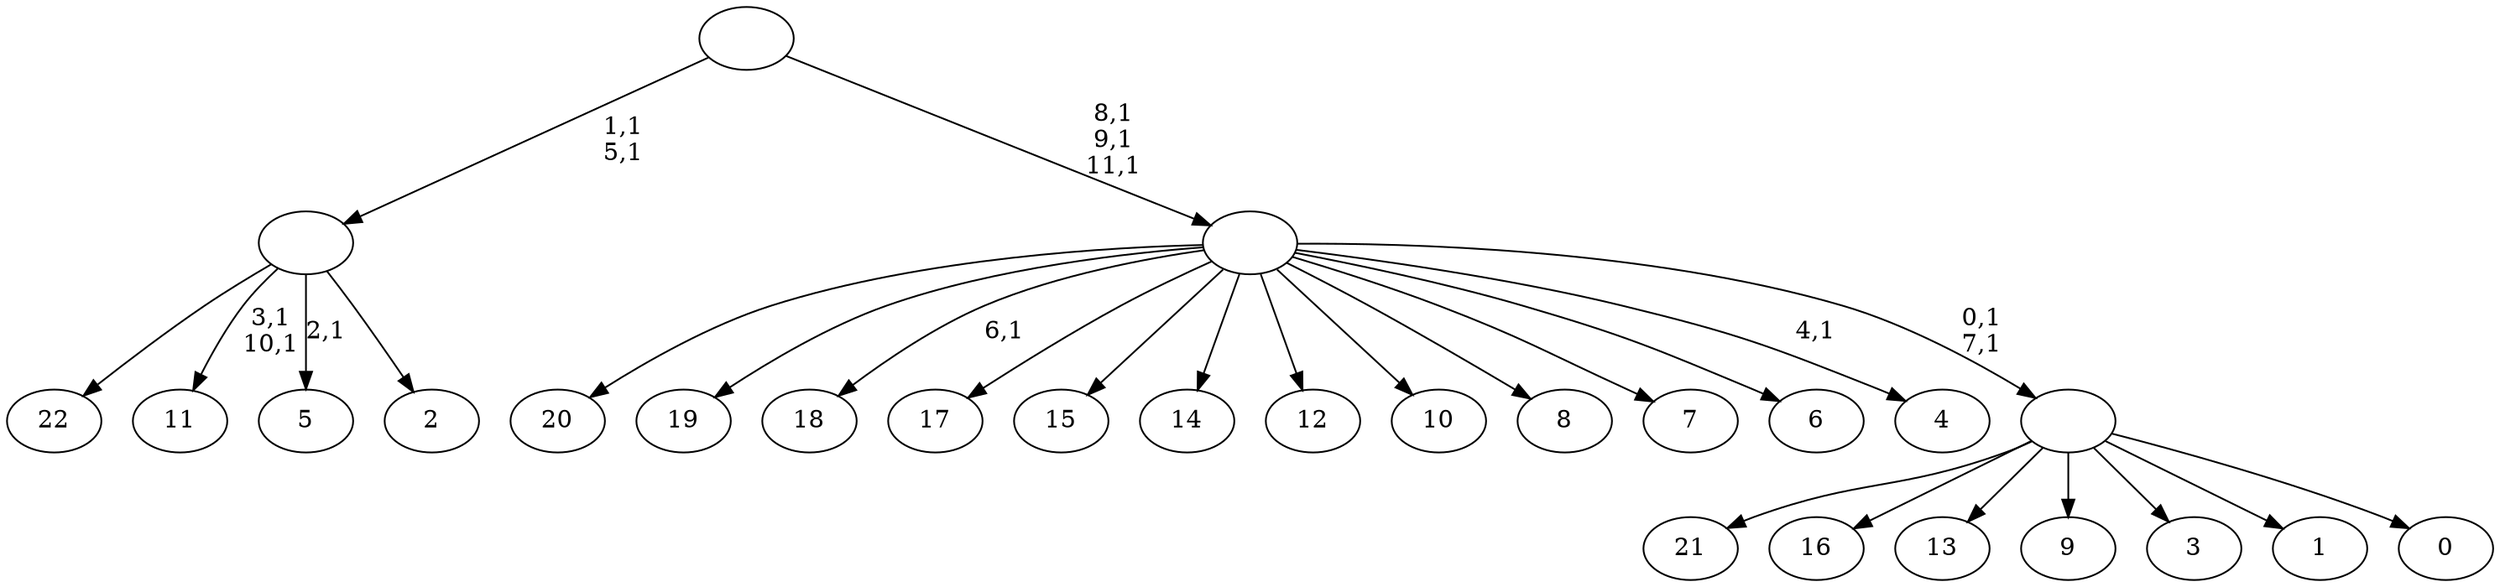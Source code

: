 digraph T {
	35 [label="22"]
	34 [label="21"]
	33 [label="20"]
	32 [label="19"]
	31 [label="18"]
	29 [label="17"]
	28 [label="16"]
	27 [label="15"]
	26 [label="14"]
	25 [label="13"]
	24 [label="12"]
	23 [label="11"]
	20 [label="10"]
	19 [label="9"]
	18 [label="8"]
	17 [label="7"]
	16 [label="6"]
	15 [label="5"]
	13 [label="4"]
	11 [label="3"]
	10 [label="2"]
	9 [label=""]
	7 [label="1"]
	6 [label="0"]
	5 [label=""]
	3 [label=""]
	0 [label=""]
	9 -> 15 [label="2,1"]
	9 -> 23 [label="3,1\n10,1"]
	9 -> 35 [label=""]
	9 -> 10 [label=""]
	5 -> 34 [label=""]
	5 -> 28 [label=""]
	5 -> 25 [label=""]
	5 -> 19 [label=""]
	5 -> 11 [label=""]
	5 -> 7 [label=""]
	5 -> 6 [label=""]
	3 -> 5 [label="0,1\n7,1"]
	3 -> 13 [label="4,1"]
	3 -> 31 [label="6,1"]
	3 -> 33 [label=""]
	3 -> 32 [label=""]
	3 -> 29 [label=""]
	3 -> 27 [label=""]
	3 -> 26 [label=""]
	3 -> 24 [label=""]
	3 -> 20 [label=""]
	3 -> 18 [label=""]
	3 -> 17 [label=""]
	3 -> 16 [label=""]
	0 -> 3 [label="8,1\n9,1\n11,1"]
	0 -> 9 [label="1,1\n5,1"]
}
